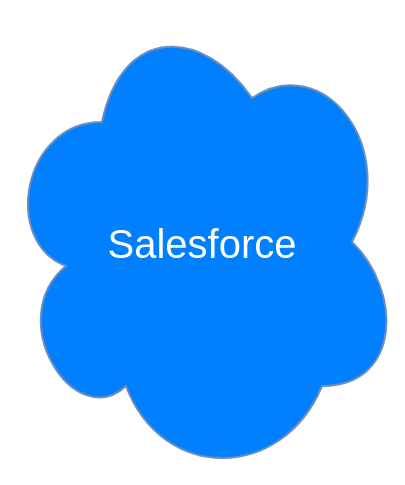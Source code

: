 <mxfile version="14.9.0" type="github">
  <diagram id="ukSqLNXjnU_sYy_PbJ4Z" name="Page-1">
    <mxGraphModel dx="782" dy="436" grid="1" gridSize="10" guides="1" tooltips="1" connect="1" arrows="1" fold="1" page="1" pageScale="1" pageWidth="850" pageHeight="1100" math="0" shadow="0">
      <root>
        <mxCell id="0" />
        <mxCell id="1" parent="0" />
        <mxCell id="E5lE0VXO__jLKis-mJSK-2" value="&lt;font color=&quot;#ffffff&quot; style=&quot;font-size: 20px&quot;&gt;Salesforce&lt;/font&gt;" style="ellipse;shape=cloud;whiteSpace=wrap;html=1;strokeColor=#6c8ebf;fillColor=#007FFF;" vertex="1" parent="1">
          <mxGeometry x="20" y="60" width="200" height="240" as="geometry" />
        </mxCell>
      </root>
    </mxGraphModel>
  </diagram>
</mxfile>
